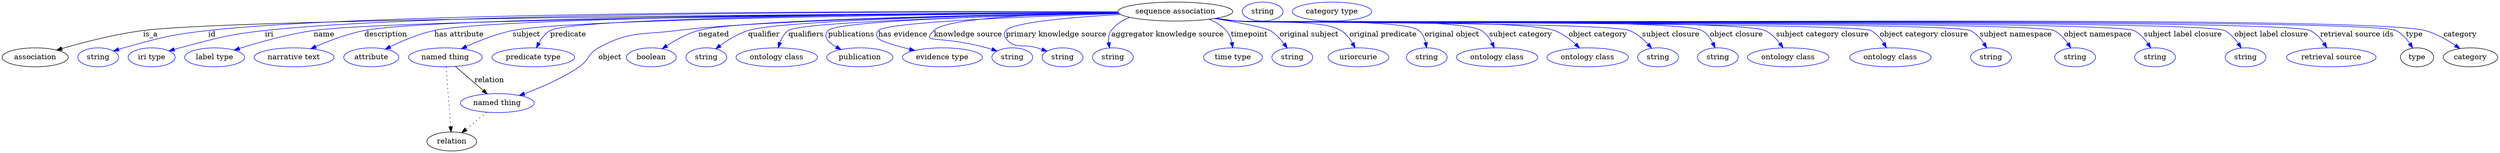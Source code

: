 digraph {
	graph [bb="0,0,4712.7,283"];
	node [label="\N"];
	"sequence association"	[height=0.5,
		label="sequence association",
		pos="2214.4,265",
		width=3.015];
	association	[height=0.5,
		pos="62.394,178",
		width=1.7332];
	"sequence association" -> association	[label=is_a,
		lp="280.39,221.5",
		pos="e,102.92,191.76 2106.2,263.46 1723.7,261.36 448.52,252.66 266.39,229 213.11,222.08 153.58,206.56 112.65,194.63"];
	id	[color=blue,
		height=0.5,
		label=string,
		pos="181.39,178",
		width=1.0652];
	"sequence association" -> id	[color=blue,
		label=id,
		lp="396.39,221.5",
		pos="e,210.38,189.98 2105.6,264.54 1765.5,265.82 724.8,266.48 389.39,229 317.24,220.94 299.34,215.5 229.39,196 226.29,195.13 223.09,194.17 \
219.89,193.15",
		style=solid];
	iri	[color=blue,
		height=0.5,
		label="iri type",
		pos="282.39,178",
		width=1.2277];
	"sequence association" -> iri	[color=blue,
		label=iri,
		lp="503.39,221.5",
		pos="e,315.31,190.16 2105.6,264.39 1778.9,265.14 809.27,264.26 495.39,229 423.24,220.89 405.62,214.45 335.39,196 332.02,195.11 328.55,\
194.14 325.06,193.12",
		style=solid];
	name	[color=blue,
		height=0.5,
		label="label type",
		pos="401.39,178",
		width=1.5707];
	"sequence association" -> name	[color=blue,
		label=name,
		lp="607.39,221.5",
		pos="e,438.25,191.74 2106.2,263.18 1766.8,260.41 736.55,250.33 587.39,229 538.93,222.07 485.06,206.71 447.82,194.83",
		style=solid];
	description	[color=blue,
		height=0.5,
		label="narrative text",
		pos="551.39,178",
		width=2.0943];
	"sequence association" -> description	[color=blue,
		label=description,
		lp="723.89,221.5",
		pos="e,583.04,194.48 2105.9,263.64 1779.8,262.26 821.62,255.94 683.39,229 651.83,222.85 617.94,209.86 592.4,198.67",
		style=solid];
	"has attribute"	[color=blue,
		height=0.5,
		label=attribute,
		pos="696.39,178",
		width=1.4443];
	"sequence association" -> "has attribute"	[color=blue,
		label="has attribute",
		lp="862.39,221.5",
		pos="e,722.87,193.51 2106.1,263.6 1799.6,262.15 939.96,255.73 815.39,229 786.12,222.72 755,209.38 731.92,198.05",
		style=solid];
	subject	[color=blue,
		height=0.5,
		label="named thing",
		pos="836.39,178",
		width=1.9318];
	"sequence association" -> subject	[color=blue,
		label=subject,
		lp="989.39,221.5",
		pos="e,866.53,194.32 2106.3,263.12 1823,260.49 1073.5,251.5 963.39,229 932.96,222.78 900.39,209.82 875.85,198.65",
		style=solid];
	predicate	[color=blue,
		height=0.5,
		label="predicate type",
		pos="1002.4,178",
		width=2.1665];
	"sequence association" -> predicate	[color=blue,
		label=predicate,
		lp="1068.4,221.5",
		pos="e,1008.4,196.11 2106.1,263.52 1823.1,261.89 1080.5,255.14 1034.4,229 1025,223.66 1017.9,214.29 1012.8,205.1",
		style=solid];
	object	[color=blue,
		height=0.5,
		label="named thing",
		pos="934.39,91",
		width=1.9318];
	"sequence association" -> object	[color=blue,
		label=object,
		lp="1147.4,178",
		pos="e,976.03,105.47 2106.6,262.44 1895.1,258.96 1432.3,249.26 1274.4,229 1207.1,220.37 1184.9,228.62 1125.4,196 1105.6,185.12 1108.1,\
172.77 1089.4,160 1057.3,138.07 1017,120.64 985.5,108.92",
		style=solid];
	negated	[color=blue,
		height=0.5,
		label=boolean,
		pos="1225.4,178",
		width=1.2999];
	"sequence association" -> negated	[color=blue,
		label=negated,
		lp="1342.4,221.5",
		pos="e,1245.8,194.38 2106.4,262.67 1883.6,259.52 1387.7,250.19 1313.4,229 1292.3,222.98 1270.8,210.94 1254.4,200.18",
		style=solid];
	qualifier	[color=blue,
		height=0.5,
		label=string,
		pos="1328.4,178",
		width=1.0652];
	"sequence association" -> qualifier	[color=blue,
		label=qualifier,
		lp="1437.4,221.5",
		pos="e,1346.2,194.11 2106.7,262.42 1902.3,258.96 1472.3,249.35 1407.4,229 1388.1,222.95 1368.9,210.95 1354.2,200.23",
		style=solid];
	qualifiers	[color=blue,
		height=0.5,
		label="ontology class",
		pos="1461.4,178",
		width=2.1304];
	"sequence association" -> qualifiers	[color=blue,
		label=qualifiers,
		lp="1516.9,221.5",
		pos="e,1464.2,196.35 2107.2,261.82 1910.3,257.41 1508.6,246.34 1483.4,229 1475.6,223.61 1470.5,214.78 1467.2,206.02",
		style=solid];
	publications	[color=blue,
		height=0.5,
		label=publication,
		pos="1618.4,178",
		width=1.7332];
	"sequence association" -> publications	[color=blue,
		label=publications,
		lp="1602.4,221.5",
		pos="e,1582.8,192.84 2107.3,262.09 1926.1,258.33 1576.9,248.57 1558.4,229 1547.7,217.71 1558.6,206.49 1574,197.56",
		style=solid];
	"has evidence"	[color=blue,
		height=0.5,
		label="evidence type",
		pos="1774.4,178",
		width=2.0943];
	"sequence association" -> "has evidence"	[color=blue,
		label="has evidence",
		lp="1699.9,221.5",
		pos="e,1722.2,191.03 2108.3,261.08 1949.9,256.21 1668.7,245.3 1653.4,229 1648.8,224.14 1649.4,219.33 1653.4,214 1657.4,208.7 1684.7,200.58 \
1712.4,193.49",
		style=solid];
	"knowledge source"	[color=blue,
		height=0.5,
		label=string,
		pos="1906.4,178",
		width=1.0652];
	"sequence association" -> "knowledge source"	[color=blue,
		label="knowledge source",
		lp="1822.9,221.5",
		pos="e,1877.7,190.02 2106.3,263.25 1978.9,261.22 1781.6,254.01 1758.4,229 1733.5,202.14 1759.8,222.14 1858.4,196 1861.6,195.16 1864.8,\
194.21 1868.1,193.2",
		style=solid];
	"primary knowledge source"	[color=blue,
		height=0.5,
		label=string,
		pos="2001.4,178",
		width=1.0652];
	"sequence association" -> "primary knowledge source"	[color=blue,
		label="primary knowledge source",
		lp="1989.4,221.5",
		pos="e,1972,189.64 2111,259.48 2023.1,254.55 1908.9,245.12 1894.4,229 1889.9,224.04 1890.4,219.36 1894.4,214 1910.7,191.97 1927.4,204.58 \
1953.4,196 1956.3,195.04 1959.3,194.02 1962.4,192.98",
		style=solid];
	"aggregator knowledge source"	[color=blue,
		height=0.5,
		label=string,
		pos="2096.4,178",
		width=1.0652];
	"sequence association" -> "aggregator knowledge source"	[color=blue,
		label="aggregator knowledge source",
		lp="2199.9,221.5",
		pos="e,2090.2,195.9 2128,253.97 2114.5,248.57 2102.1,240.62 2093.4,229 2088.5,222.45 2087.6,213.95 2088.4,205.82",
		style=solid];
	timepoint	[color=blue,
		height=0.5,
		label="time type",
		pos="2322.4,178",
		width=1.5346];
	"sequence association" -> timepoint	[color=blue,
		label=timepoint,
		lp="2354.4,221.5",
		pos="e,2322.2,196.16 2279.2,250.31 2290.9,245.28 2302,238.4 2310.4,229 2316,222.72 2319.1,214.29 2320.8,206.15",
		style=solid];
	"original subject"	[color=blue,
		height=0.5,
		label=string,
		pos="2434.4,178",
		width=1.0652];
	"sequence association" -> "original subject"	[color=blue,
		label="original subject",
		lp="2467.4,221.5",
		pos="e,2425.1,195.53 2288.9,251.86 2333.8,244.12 2384.1,234.54 2393.4,229 2403.7,222.83 2412.6,213.06 2419.4,203.79",
		style=solid];
	"original predicate"	[color=blue,
		height=0.5,
		label=uriorcurie,
		pos="2560.4,178",
		width=1.5887];
	"sequence association" -> "original predicate"	[color=blue,
		label="original predicate",
		lp="2606.9,221.5",
		pos="e,2553.9,195.89 2291.8,252.28 2305.3,250.39 2319.2,248.55 2332.4,247 2375.6,241.9 2490.1,251.36 2527.4,229 2536.8,223.39 2544,213.97 \
2549.3,204.81",
		style=solid];
	"original object"	[color=blue,
		height=0.5,
		label=string,
		pos="2694.4,178",
		width=1.0652];
	"sequence association" -> "original object"	[color=blue,
		label="original object",
		lp="2737.9,221.5",
		pos="e,2692.3,196.29 2290.1,252.06 2304.2,250.14 2318.7,248.34 2332.4,247 2370.3,243.28 2643.5,251.15 2674.4,229 2681.9,223.6 2686.6,\
214.88 2689.6,206.22",
		style=solid];
	"subject category"	[color=blue,
		height=0.5,
		label="ontology class",
		pos="2827.4,178",
		width=2.1304];
	"sequence association" -> "subject category"	[color=blue,
		label="subject category",
		lp="2868.9,221.5",
		pos="e,2820.7,196.1 2289.5,251.99 2303.7,250.05 2318.5,248.27 2332.4,247 2383.4,242.34 2748.6,253.86 2793.4,229 2803,223.65 2810.5,214.28 \
2815.9,205.09",
		style=solid];
	"object category"	[color=blue,
		height=0.5,
		label="ontology class",
		pos="2998.4,178",
		width=2.1304];
	"sequence association" -> "object category"	[color=blue,
		label="object category",
		lp="3015.9,221.5",
		pos="e,2982.5,195.63 2289.2,251.93 2303.5,249.99 2318.4,248.22 2332.4,247 2398.8,241.24 2869.5,251.19 2932.4,229 2948.1,223.44 2963.2,\
212.63 2974.9,202.48",
		style=solid];
	"subject closure"	[color=blue,
		height=0.5,
		label=string,
		pos="3131.4,178",
		width=1.0652];
	"sequence association" -> "subject closure"	[color=blue,
		label="subject closure",
		lp="3154.9,221.5",
		pos="e,3118.6,195.37 2289.1,251.86 2303.5,249.93 2318.4,248.18 2332.4,247 2414.7,240.1 2998.6,259.36 3075.4,229 3089.3,223.5 3102,212.89 \
3111.8,202.85",
		style=solid];
	"object closure"	[color=blue,
		height=0.5,
		label=string,
		pos="3239.4,178",
		width=1.0652];
	"sequence association" -> "object closure"	[color=blue,
		label="object closure",
		lp="3277.4,221.5",
		pos="e,3235.4,196.04 2288.8,251.86 2303.2,249.91 2318.3,248.16 2332.4,247 2381.2,243 3171.8,254.83 3213.4,229 3221.9,223.69 3227.8,214.58 \
3231.8,205.58",
		style=solid];
	"subject category closure"	[color=blue,
		height=0.5,
		label="ontology class",
		pos="3372.4,178",
		width=2.1304];
	"sequence association" -> "subject category closure"	[color=blue,
		label="subject category closure",
		lp="3436.9,221.5",
		pos="e,3363.5,196.28 2288.8,251.84 2303.2,249.89 2318.3,248.14 2332.4,247 2387.7,242.53 3281.4,253.19 3331.4,229 3342.2,223.76 3351.2,\
214.14 3357.9,204.73",
		style=solid];
	"object category closure"	[color=blue,
		height=0.5,
		label="ontology class",
		pos="3565.4,178",
		width=2.1304];
	"sequence association" -> "object category closure"	[color=blue,
		label="object category closure",
		lp="3628.9,221.5",
		pos="e,3557.8,196.24 2288.5,251.84 2303,249.88 2318.2,248.13 2332.4,247 2365.5,244.38 3498.8,244.18 3528.4,229 3538.6,223.77 3546.7,214.28 \
3552.7,204.97",
		style=solid];
	"subject namespace"	[color=blue,
		height=0.5,
		label=string,
		pos="3755.4,178",
		width=1.0652];
	"sequence association" -> "subject namespace"	[color=blue,
		label="subject namespace",
		lp="3802.4,221.5",
		pos="e,3747.4,195.78 2288.5,251.82 2303,249.86 2318.2,248.11 2332.4,247 2370.7,244 3682,246.09 3716.4,229 3727.1,223.68 3735.8,213.86 \
3742.2,204.32",
		style=solid];
	"object namespace"	[color=blue,
		height=0.5,
		label=string,
		pos="3914.4,178",
		width=1.0652];
	"sequence association" -> "object namespace"	[color=blue,
		label="object namespace",
		lp="3957.4,221.5",
		pos="e,3906.1,195.8 2288.5,251.81 2303,249.85 2318.2,248.1 2332.4,247 2375.1,243.69 3835.9,247.78 3874.4,229 3885.3,223.7 3894.1,213.89 \
3900.7,204.34",
		style=solid];
	"subject label closure"	[color=blue,
		height=0.5,
		label=string,
		pos="4065.4,178",
		width=1.0652];
	"sequence association" -> "subject label closure"	[color=blue,
		label="subject label closure",
		lp="4118.4,221.5",
		pos="e,4057.1,195.8 2288.5,251.79 2303,249.84 2318.2,248.1 2332.4,247 2379.3,243.39 3983.1,249.6 4025.4,229 4036.3,223.71 4045.1,213.89 \
4051.7,204.35",
		style=solid];
	"object label closure"	[color=blue,
		height=0.5,
		label=string,
		pos="4236.4,178",
		width=1.0652];
	"sequence association" -> "object label closure"	[color=blue,
		label="object label closure",
		lp="4284.9,221.5",
		pos="e,4228.1,195.81 2288.5,251.78 2303,249.83 2318.2,248.09 2332.4,247 2384,243.05 4149.8,251.66 4196.4,229 4207.3,223.71 4216.1,213.9 \
4222.7,204.36",
		style=solid];
	"retrieval source ids"	[color=blue,
		height=0.5,
		label="retrieval source",
		pos="4398.4,178",
		width=2.347];
	"sequence association" -> "retrieval source ids"	[color=blue,
		label="retrieval source ids",
		lp="4446.9,221.5",
		pos="e,4389.8,196.3 2288.5,251.77 2303,249.82 2318.2,248.08 2332.4,247 2388.5,242.73 4307.8,253.6 4358.4,229 4369.1,223.79 4377.9,214.18 \
4384.4,204.76",
		style=solid];
	type	[height=0.5,
		pos="4560.4,178",
		width=0.86659];
	"sequence association" -> type	[color=blue,
		label=type,
		lp="4555.4,221.5",
		pos="e,4552.1,195.81 2288.5,251.77 2303,249.81 2318.2,248.08 2332.4,247 2393,242.41 4465.7,255.55 4520.4,229 4531.3,223.72 4540.1,213.91 \
4546.7,204.36",
		style=solid];
	category	[height=0.5,
		pos="4661.4,178",
		width=1.4263];
	"sequence association" -> category	[color=blue,
		label=category,
		lp="4641.9,221.5",
		pos="e,4641.2,194.83 2288.5,251.76 2303,249.81 2318.2,248.08 2332.4,247 2456.7,237.59 4455.2,261.92 4575.4,229 4596.1,223.34 4616.9,211.43 \
4632.9,200.65",
		style=solid];
	subject -> object	[label=relation,
		lp="919.39,134.5",
		pos="e,915.56,108.34 855.29,160.61 870.2,147.68 891.19,129.47 907.8,115.07"];
	relation	[height=0.5,
		pos="848.39,18",
		width=1.2999];
	subject -> relation	[pos="e,847.09,36.188 837.7,159.79 839.78,132.48 843.84,78.994 846.31,46.38",
		style=dotted];
	object -> relation	[pos="e,867.35,34.647 914.45,73.533 902.81,63.922 887.97,51.669 875.3,41.213",
		style=dotted];
	association_type	[color=blue,
		height=0.5,
		label=string,
		pos="2379.4,265",
		width=1.0652];
	association_category	[color=blue,
		height=0.5,
		label="category type",
		pos="2510.4,265",
		width=2.0762];
}
